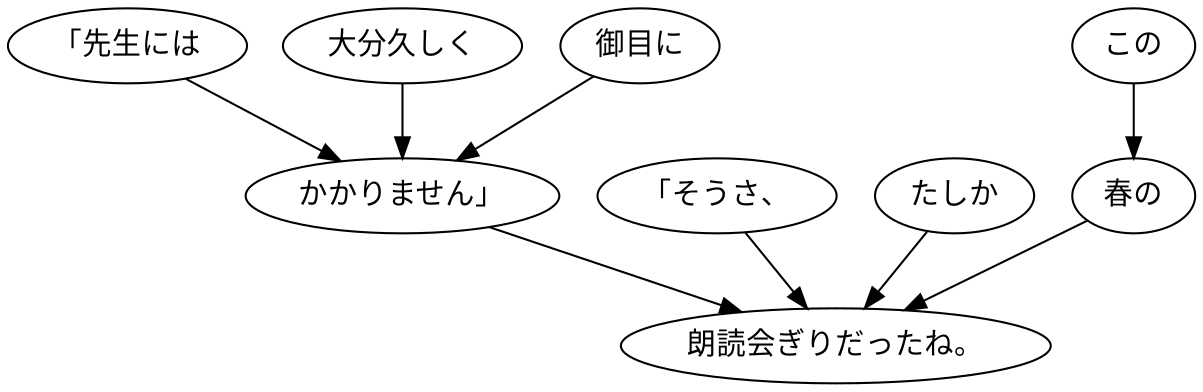 digraph graph3753 {
	node0 [label="「先生には"];
	node1 [label="大分久しく"];
	node2 [label="御目に"];
	node3 [label="かかりません」"];
	node4 [label="「そうさ、"];
	node5 [label="たしか"];
	node6 [label="この"];
	node7 [label="春の"];
	node8 [label="朗読会ぎりだったね。"];
	node0 -> node3;
	node1 -> node3;
	node2 -> node3;
	node3 -> node8;
	node4 -> node8;
	node5 -> node8;
	node6 -> node7;
	node7 -> node8;
}
